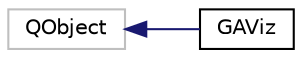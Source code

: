 digraph "Graphical Class Hierarchy"
{
  edge [fontname="Helvetica",fontsize="10",labelfontname="Helvetica",labelfontsize="10"];
  node [fontname="Helvetica",fontsize="10",shape=record];
  rankdir="LR";
  Node4 [label="QObject",height=0.2,width=0.4,color="grey75", fillcolor="white", style="filled"];
  Node4 -> Node0 [dir="back",color="midnightblue",fontsize="10",style="solid",fontname="Helvetica"];
  Node0 [label="GAViz",height=0.2,width=0.4,color="black", fillcolor="white", style="filled",URL="$class_g_a_viz.html",tooltip="GAViz class : main class of the application. Holds the models which are used. "];
}
